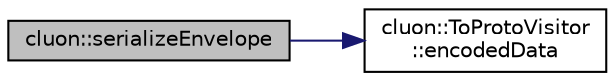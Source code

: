 digraph "cluon::serializeEnvelope"
{
 // LATEX_PDF_SIZE
  edge [fontname="Helvetica",fontsize="10",labelfontname="Helvetica",labelfontsize="10"];
  node [fontname="Helvetica",fontsize="10",shape=record];
  rankdir="LR";
  Node1 [label="cluon::serializeEnvelope",height=0.2,width=0.4,color="black", fillcolor="grey75", style="filled", fontcolor="black",tooltip=" "];
  Node1 -> Node2 [color="midnightblue",fontsize="10",style="solid"];
  Node2 [label="cluon::ToProtoVisitor\l::encodedData",height=0.2,width=0.4,color="black", fillcolor="white", style="filled",URL="$classcluon_1_1ToProtoVisitor.html#a20841380c5c8e865f30f92d164477e81",tooltip=" "];
}
